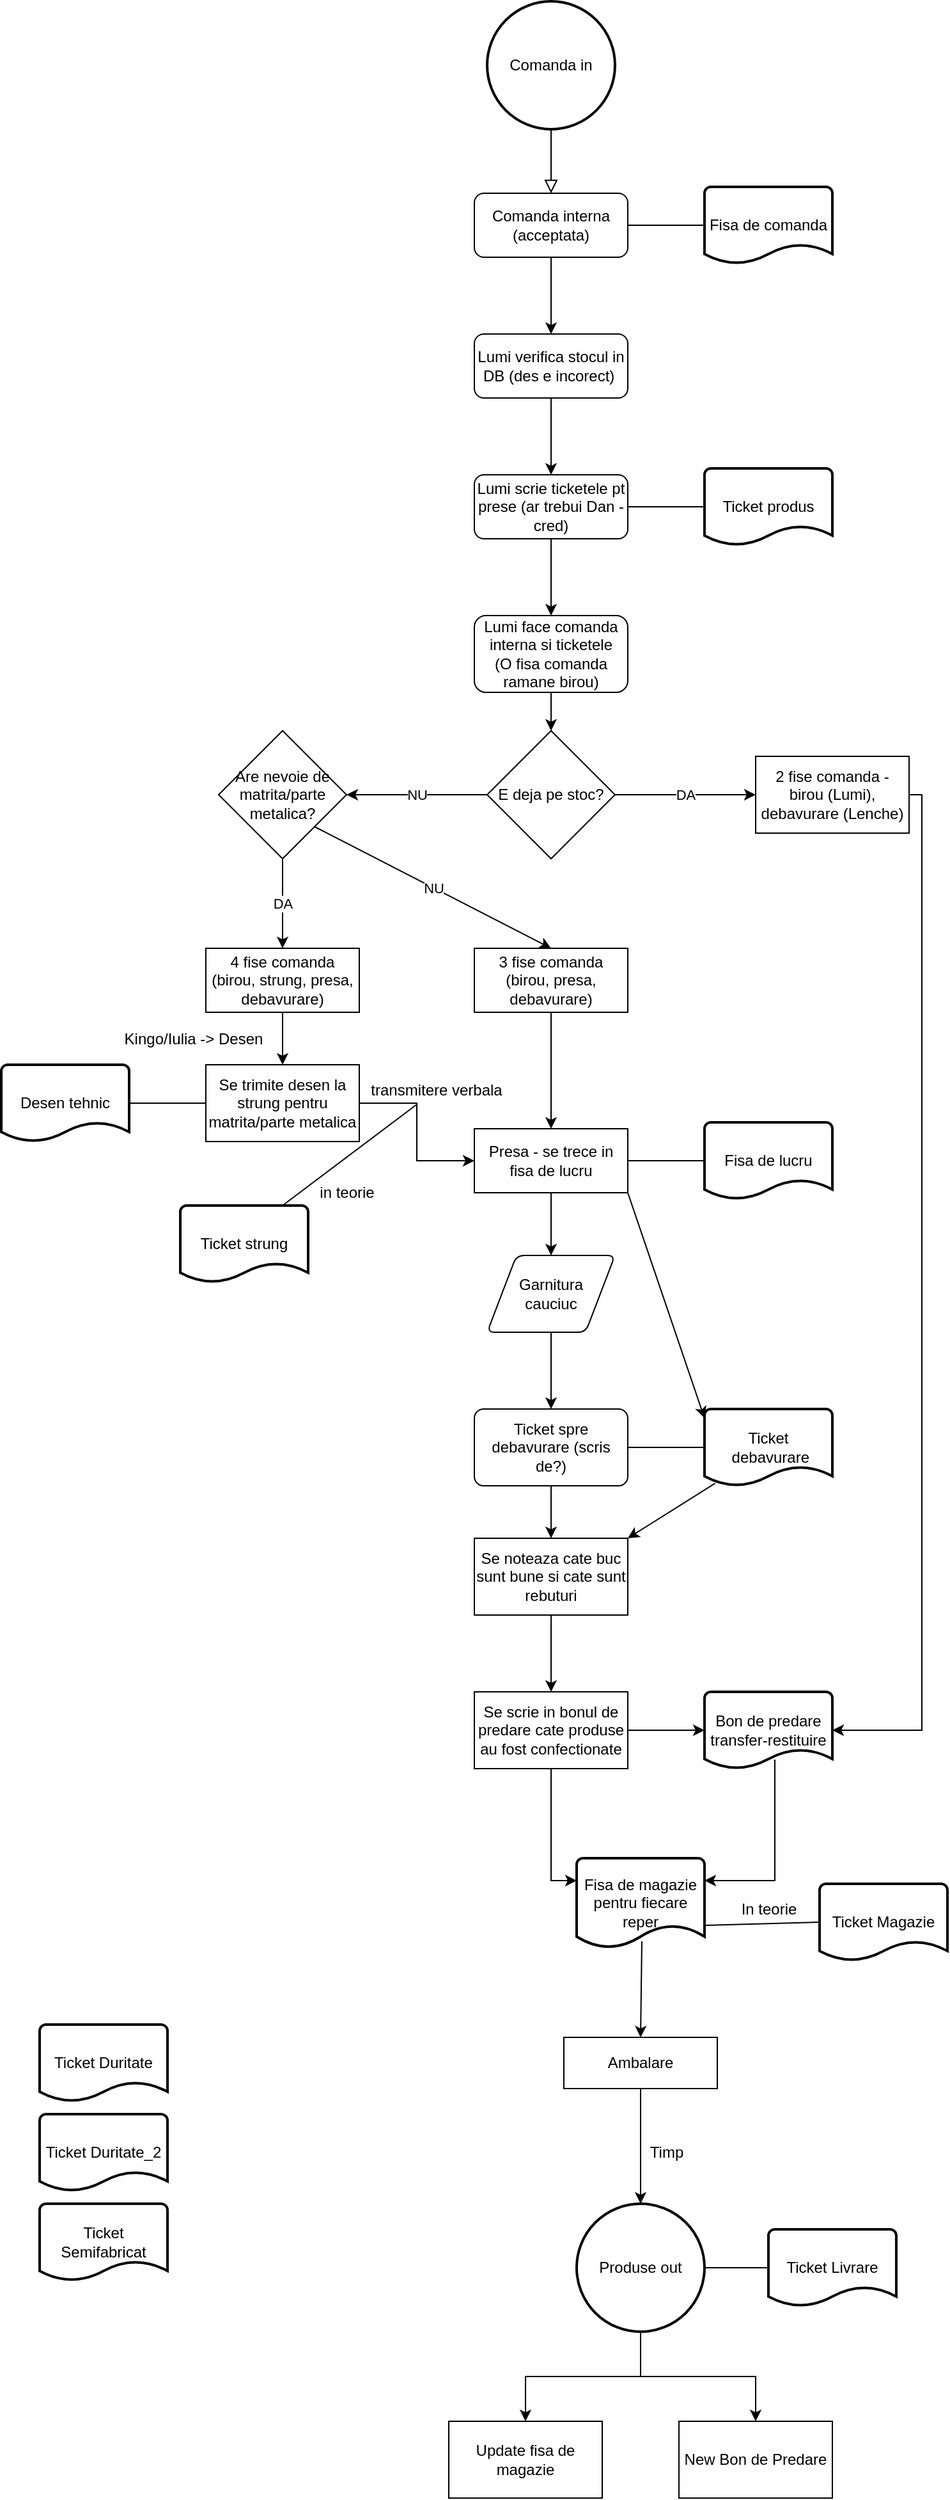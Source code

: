 <mxfile version="15.7.3" type="github">
  <diagram id="C5RBs43oDa-KdzZeNtuy" name="Page-1">
    <mxGraphModel dx="1185" dy="638" grid="1" gridSize="10" guides="1" tooltips="1" connect="1" arrows="1" fold="1" page="1" pageScale="1" pageWidth="827" pageHeight="1169" math="0" shadow="0">
      <root>
        <mxCell id="WIyWlLk6GJQsqaUBKTNV-0" />
        <mxCell id="WIyWlLk6GJQsqaUBKTNV-1" parent="WIyWlLk6GJQsqaUBKTNV-0" />
        <mxCell id="WIyWlLk6GJQsqaUBKTNV-2" value="" style="rounded=0;html=1;jettySize=auto;orthogonalLoop=1;fontSize=11;endArrow=block;endFill=0;endSize=8;strokeWidth=1;shadow=0;labelBackgroundColor=none;edgeStyle=orthogonalEdgeStyle;" parent="WIyWlLk6GJQsqaUBKTNV-1" edge="1">
          <mxGeometry relative="1" as="geometry">
            <mxPoint x="470" y="109" as="sourcePoint" />
            <mxPoint x="470" y="159" as="targetPoint" />
          </mxGeometry>
        </mxCell>
        <mxCell id="q8qoteSag4bHkMR6Cs9O-18" value="" style="edgeStyle=orthogonalEdgeStyle;rounded=0;orthogonalLoop=1;jettySize=auto;html=1;" parent="WIyWlLk6GJQsqaUBKTNV-1" source="q8qoteSag4bHkMR6Cs9O-1" edge="1">
          <mxGeometry relative="1" as="geometry">
            <mxPoint x="470" y="269" as="targetPoint" />
          </mxGeometry>
        </mxCell>
        <mxCell id="q8qoteSag4bHkMR6Cs9O-1" value="Comanda interna (acceptata)" style="rounded=1;whiteSpace=wrap;html=1;" parent="WIyWlLk6GJQsqaUBKTNV-1" vertex="1">
          <mxGeometry x="410" y="159" width="120" height="50" as="geometry" />
        </mxCell>
        <mxCell id="q8qoteSag4bHkMR6Cs9O-21" value="" style="edgeStyle=orthogonalEdgeStyle;rounded=0;orthogonalLoop=1;jettySize=auto;html=1;" parent="WIyWlLk6GJQsqaUBKTNV-1" source="q8qoteSag4bHkMR6Cs9O-19" edge="1">
          <mxGeometry relative="1" as="geometry">
            <mxPoint x="470" y="379" as="targetPoint" />
          </mxGeometry>
        </mxCell>
        <mxCell id="q8qoteSag4bHkMR6Cs9O-19" value="&lt;span&gt;Lumi verifica stocul in DB (des e incorect)&amp;nbsp;&lt;br&gt;&lt;/span&gt;" style="rounded=1;whiteSpace=wrap;html=1;" parent="WIyWlLk6GJQsqaUBKTNV-1" vertex="1">
          <mxGeometry x="410" y="269" width="120" height="50" as="geometry" />
        </mxCell>
        <mxCell id="q8qoteSag4bHkMR6Cs9O-29" value="" style="edgeStyle=orthogonalEdgeStyle;rounded=0;orthogonalLoop=1;jettySize=auto;html=1;" parent="WIyWlLk6GJQsqaUBKTNV-1" source="q8qoteSag4bHkMR6Cs9O-20" target="q8qoteSag4bHkMR6Cs9O-28" edge="1">
          <mxGeometry relative="1" as="geometry" />
        </mxCell>
        <mxCell id="q8qoteSag4bHkMR6Cs9O-20" value="Lumi scrie ticketele pt prese (ar trebui Dan - cred)" style="whiteSpace=wrap;html=1;rounded=1;" parent="WIyWlLk6GJQsqaUBKTNV-1" vertex="1">
          <mxGeometry x="410" y="379" width="120" height="50" as="geometry" />
        </mxCell>
        <mxCell id="q8qoteSag4bHkMR6Cs9O-31" value="" style="edgeStyle=orthogonalEdgeStyle;rounded=0;orthogonalLoop=1;jettySize=auto;html=1;entryX=0.5;entryY=0;entryDx=0;entryDy=0;" parent="WIyWlLk6GJQsqaUBKTNV-1" source="q8qoteSag4bHkMR6Cs9O-28" target="q8qoteSag4bHkMR6Cs9O-32" edge="1">
          <mxGeometry relative="1" as="geometry">
            <mxPoint x="470" y="619" as="targetPoint" />
          </mxGeometry>
        </mxCell>
        <mxCell id="q8qoteSag4bHkMR6Cs9O-28" value="Lumi face comanda interna si ticketele&lt;br&gt;(O fisa comanda ramane birou)" style="whiteSpace=wrap;html=1;rounded=1;" parent="WIyWlLk6GJQsqaUBKTNV-1" vertex="1">
          <mxGeometry x="410" y="489" width="120" height="60" as="geometry" />
        </mxCell>
        <mxCell id="q8qoteSag4bHkMR6Cs9O-42" value="NU" style="edgeStyle=orthogonalEdgeStyle;rounded=0;orthogonalLoop=1;jettySize=auto;html=1;exitX=0;exitY=0.5;exitDx=0;exitDy=0;" parent="WIyWlLk6GJQsqaUBKTNV-1" source="q8qoteSag4bHkMR6Cs9O-32" edge="1">
          <mxGeometry relative="1" as="geometry">
            <mxPoint x="310" y="629" as="targetPoint" />
          </mxGeometry>
        </mxCell>
        <mxCell id="q8qoteSag4bHkMR6Cs9O-32" value="E deja pe stoc?" style="rhombus;whiteSpace=wrap;html=1;rounded=0;" parent="WIyWlLk6GJQsqaUBKTNV-1" vertex="1">
          <mxGeometry x="420" y="579" width="100" height="100" as="geometry" />
        </mxCell>
        <mxCell id="q8qoteSag4bHkMR6Cs9O-33" value="2 fise comanda -&lt;br&gt;birou (Lumi), debavurare (Lenche)" style="whiteSpace=wrap;html=1;rounded=0;" parent="WIyWlLk6GJQsqaUBKTNV-1" vertex="1">
          <mxGeometry x="630" y="599" width="120" height="60" as="geometry" />
        </mxCell>
        <mxCell id="q8qoteSag4bHkMR6Cs9O-35" value="" style="endArrow=classic;html=1;rounded=0;entryX=0;entryY=0.5;entryDx=0;entryDy=0;exitX=1;exitY=0.5;exitDx=0;exitDy=0;" parent="WIyWlLk6GJQsqaUBKTNV-1" source="q8qoteSag4bHkMR6Cs9O-32" target="q8qoteSag4bHkMR6Cs9O-33" edge="1">
          <mxGeometry relative="1" as="geometry">
            <mxPoint x="560" y="669" as="sourcePoint" />
            <mxPoint x="560" y="659" as="targetPoint" />
          </mxGeometry>
        </mxCell>
        <mxCell id="q8qoteSag4bHkMR6Cs9O-36" value="DA" style="edgeLabel;resizable=0;html=1;align=center;verticalAlign=middle;rounded=0;" parent="q8qoteSag4bHkMR6Cs9O-35" connectable="0" vertex="1">
          <mxGeometry relative="1" as="geometry" />
        </mxCell>
        <mxCell id="q8qoteSag4bHkMR6Cs9O-44" value="Are nevoie de matrita/parte metalica?" style="rhombus;whiteSpace=wrap;html=1;rounded=0;strokeWidth=1;" parent="WIyWlLk6GJQsqaUBKTNV-1" vertex="1">
          <mxGeometry x="210" y="579" width="100" height="100" as="geometry" />
        </mxCell>
        <mxCell id="q8qoteSag4bHkMR6Cs9O-48" value="" style="endArrow=classic;html=1;rounded=0;exitX=0.5;exitY=1;exitDx=0;exitDy=0;entryX=0.5;entryY=0;entryDx=0;entryDy=0;" parent="WIyWlLk6GJQsqaUBKTNV-1" source="q8qoteSag4bHkMR6Cs9O-44" target="q8qoteSag4bHkMR6Cs9O-54" edge="1">
          <mxGeometry relative="1" as="geometry">
            <mxPoint x="450" y="549" as="sourcePoint" />
            <mxPoint x="260" y="759" as="targetPoint" />
          </mxGeometry>
        </mxCell>
        <mxCell id="q8qoteSag4bHkMR6Cs9O-49" value="DA" style="edgeLabel;resizable=0;html=1;align=center;verticalAlign=middle;rounded=0;strokeWidth=1;" parent="q8qoteSag4bHkMR6Cs9O-48" connectable="0" vertex="1">
          <mxGeometry relative="1" as="geometry" />
        </mxCell>
        <mxCell id="q8qoteSag4bHkMR6Cs9O-51" value="" style="endArrow=classic;html=1;rounded=0;exitX=1;exitY=1;exitDx=0;exitDy=0;entryX=0.5;entryY=0;entryDx=0;entryDy=0;" parent="WIyWlLk6GJQsqaUBKTNV-1" source="q8qoteSag4bHkMR6Cs9O-44" target="q8qoteSag4bHkMR6Cs9O-55" edge="1">
          <mxGeometry relative="1" as="geometry">
            <mxPoint x="420" y="549" as="sourcePoint" />
            <mxPoint x="470" y="749" as="targetPoint" />
          </mxGeometry>
        </mxCell>
        <mxCell id="q8qoteSag4bHkMR6Cs9O-52" value="NU" style="edgeLabel;resizable=0;html=1;align=center;verticalAlign=middle;rounded=0;strokeWidth=1;" parent="q8qoteSag4bHkMR6Cs9O-51" connectable="0" vertex="1">
          <mxGeometry relative="1" as="geometry" />
        </mxCell>
        <mxCell id="q8qoteSag4bHkMR6Cs9O-56" value="" style="edgeStyle=orthogonalEdgeStyle;rounded=0;orthogonalLoop=1;jettySize=auto;html=1;exitX=0.5;exitY=1;exitDx=0;exitDy=0;entryX=0.5;entryY=0;entryDx=0;entryDy=0;" parent="WIyWlLk6GJQsqaUBKTNV-1" source="q8qoteSag4bHkMR6Cs9O-55" edge="1" target="q8qoteSag4bHkMR6Cs9O-57">
          <mxGeometry relative="1" as="geometry">
            <mxPoint x="470" y="869" as="targetPoint" />
          </mxGeometry>
        </mxCell>
        <mxCell id="Afs2lG8B8gGuCiR9-58s-12" style="edgeStyle=orthogonalEdgeStyle;rounded=0;orthogonalLoop=1;jettySize=auto;html=1;exitX=0.5;exitY=1;exitDx=0;exitDy=0;entryX=0.5;entryY=0;entryDx=0;entryDy=0;" edge="1" parent="WIyWlLk6GJQsqaUBKTNV-1" source="q8qoteSag4bHkMR6Cs9O-54" target="Afs2lG8B8gGuCiR9-58s-14">
          <mxGeometry relative="1" as="geometry">
            <mxPoint x="260" y="924" as="targetPoint" />
          </mxGeometry>
        </mxCell>
        <mxCell id="q8qoteSag4bHkMR6Cs9O-54" value="4 fise comanda (birou, strung, presa, debavurare)" style="rounded=0;whiteSpace=wrap;html=1;strokeWidth=1;" parent="WIyWlLk6GJQsqaUBKTNV-1" vertex="1">
          <mxGeometry x="200" y="749" width="120" height="50" as="geometry" />
        </mxCell>
        <mxCell id="q8qoteSag4bHkMR6Cs9O-55" value="3 fise comanda&lt;br&gt;(birou, presa, debavurare)" style="rounded=0;whiteSpace=wrap;html=1;strokeWidth=1;" parent="WIyWlLk6GJQsqaUBKTNV-1" vertex="1">
          <mxGeometry x="410" y="749" width="120" height="50" as="geometry" />
        </mxCell>
        <mxCell id="Afs2lG8B8gGuCiR9-58s-2" value="" style="edgeStyle=orthogonalEdgeStyle;rounded=0;orthogonalLoop=1;jettySize=auto;html=1;entryX=0.5;entryY=0;entryDx=0;entryDy=0;" edge="1" parent="WIyWlLk6GJQsqaUBKTNV-1" source="q8qoteSag4bHkMR6Cs9O-57" target="Afs2lG8B8gGuCiR9-58s-3">
          <mxGeometry relative="1" as="geometry">
            <mxPoint x="470" y="994" as="targetPoint" />
          </mxGeometry>
        </mxCell>
        <mxCell id="q8qoteSag4bHkMR6Cs9O-57" value="Presa - se trece in fisa de lucru" style="rounded=0;whiteSpace=wrap;html=1;strokeWidth=1;" parent="WIyWlLk6GJQsqaUBKTNV-1" vertex="1">
          <mxGeometry x="410" y="890" width="120" height="50" as="geometry" />
        </mxCell>
        <mxCell id="q8qoteSag4bHkMR6Cs9O-61" value="Comanda in" style="strokeWidth=2;html=1;shape=mxgraph.flowchart.start_2;whiteSpace=wrap;rounded=0;" parent="WIyWlLk6GJQsqaUBKTNV-1" vertex="1">
          <mxGeometry x="420" y="9" width="100" height="100" as="geometry" />
        </mxCell>
        <UserObject label="Fisa de lucru" link="https://github.com/VladMiu/Vulcom/blob/main/Poze Documente Vulcom/fisadeLucru_etMinus.jpg" id="q8qoteSag4bHkMR6Cs9O-64">
          <mxCell style="strokeWidth=2;html=1;shape=mxgraph.flowchart.document2;whiteSpace=wrap;size=0.25;rounded=0;" parent="WIyWlLk6GJQsqaUBKTNV-1" vertex="1">
            <mxGeometry x="590" y="885" width="100" height="60" as="geometry" />
          </mxCell>
        </UserObject>
        <UserObject label="Fisa de comanda" link="https://github.com/VladMiu/Vulcom/blob/main/Poze Documente Vulcom/comandaInterna.jpg" id="q8qoteSag4bHkMR6Cs9O-66">
          <mxCell style="strokeWidth=2;html=1;shape=mxgraph.flowchart.document2;whiteSpace=wrap;size=0.25;rounded=0;" parent="WIyWlLk6GJQsqaUBKTNV-1" vertex="1">
            <mxGeometry x="590" y="154" width="100" height="60" as="geometry" />
          </mxCell>
        </UserObject>
        <UserObject label="Ticket produs" link="https://github.com/VladMiu/Vulcom/blob/main/Poze Documente Vulcom/ticket_toPresa.jpg" id="q8qoteSag4bHkMR6Cs9O-68">
          <mxCell style="strokeWidth=2;html=1;shape=mxgraph.flowchart.document2;whiteSpace=wrap;size=0.25;rounded=0;" parent="WIyWlLk6GJQsqaUBKTNV-1" vertex="1">
            <mxGeometry x="590" y="374" width="100" height="60" as="geometry" />
          </mxCell>
        </UserObject>
        <mxCell id="Afs2lG8B8gGuCiR9-58s-5" value="" style="edgeStyle=orthogonalEdgeStyle;rounded=0;orthogonalLoop=1;jettySize=auto;html=1;" edge="1" parent="WIyWlLk6GJQsqaUBKTNV-1" source="Afs2lG8B8gGuCiR9-58s-3" target="Afs2lG8B8gGuCiR9-58s-4">
          <mxGeometry relative="1" as="geometry" />
        </mxCell>
        <mxCell id="Afs2lG8B8gGuCiR9-58s-3" value="Garnitura &lt;br&gt;cauciuc" style="shape=parallelogram;html=1;strokeWidth=1;perimeter=parallelogramPerimeter;whiteSpace=wrap;rounded=1;arcSize=12;size=0.23;" vertex="1" parent="WIyWlLk6GJQsqaUBKTNV-1">
          <mxGeometry x="420" y="989" width="100" height="60" as="geometry" />
        </mxCell>
        <mxCell id="Afs2lG8B8gGuCiR9-58s-22" style="edgeStyle=orthogonalEdgeStyle;rounded=0;orthogonalLoop=1;jettySize=auto;html=1;exitX=0.5;exitY=1;exitDx=0;exitDy=0;" edge="1" parent="WIyWlLk6GJQsqaUBKTNV-1" source="Afs2lG8B8gGuCiR9-58s-4" target="Afs2lG8B8gGuCiR9-58s-23">
          <mxGeometry relative="1" as="geometry">
            <mxPoint x="470" y="1240" as="targetPoint" />
          </mxGeometry>
        </mxCell>
        <mxCell id="Afs2lG8B8gGuCiR9-58s-4" value="Ticket spre debavurare (scris de?)" style="whiteSpace=wrap;html=1;rounded=1;strokeWidth=1;arcSize=12;" vertex="1" parent="WIyWlLk6GJQsqaUBKTNV-1">
          <mxGeometry x="410" y="1109" width="120" height="60" as="geometry" />
        </mxCell>
        <UserObject label="Ticket&lt;br&gt;&amp;nbsp;debavurare" link="https://github.com/VladMiu/Vulcom/blob/main/Poze Documente Vulcom/ticket_toDebavurare.jpg" id="Afs2lG8B8gGuCiR9-58s-6">
          <mxCell style="strokeWidth=2;html=1;shape=mxgraph.flowchart.document2;whiteSpace=wrap;size=0.25;" vertex="1" parent="WIyWlLk6GJQsqaUBKTNV-1">
            <mxGeometry x="590" y="1109" width="100" height="60" as="geometry" />
          </mxCell>
        </UserObject>
        <mxCell id="Afs2lG8B8gGuCiR9-58s-20" style="edgeStyle=orthogonalEdgeStyle;rounded=0;orthogonalLoop=1;jettySize=auto;html=1;exitX=1;exitY=0.5;exitDx=0;exitDy=0;entryX=0;entryY=0.5;entryDx=0;entryDy=0;" edge="1" parent="WIyWlLk6GJQsqaUBKTNV-1" source="Afs2lG8B8gGuCiR9-58s-14" target="q8qoteSag4bHkMR6Cs9O-57">
          <mxGeometry relative="1" as="geometry">
            <mxPoint x="260" y="1000" as="targetPoint" />
          </mxGeometry>
        </mxCell>
        <mxCell id="Afs2lG8B8gGuCiR9-58s-14" value="Se trimite desen la strung pentru matrita/parte metalica" style="rounded=0;whiteSpace=wrap;html=1;" vertex="1" parent="WIyWlLk6GJQsqaUBKTNV-1">
          <mxGeometry x="200" y="840" width="120" height="60" as="geometry" />
        </mxCell>
        <mxCell id="Afs2lG8B8gGuCiR9-58s-15" value="Kingo/Iulia -&amp;gt; Desen" style="text;html=1;align=center;verticalAlign=middle;resizable=0;points=[];autosize=1;strokeColor=none;fillColor=none;" vertex="1" parent="WIyWlLk6GJQsqaUBKTNV-1">
          <mxGeometry x="130" y="810" width="120" height="20" as="geometry" />
        </mxCell>
        <mxCell id="Afs2lG8B8gGuCiR9-58s-16" value="" style="endArrow=classic;html=1;rounded=0;exitX=1;exitY=0.5;exitDx=0;exitDy=0;entryX=1;entryY=0.5;entryDx=0;entryDy=0;entryPerimeter=0;" edge="1" parent="WIyWlLk6GJQsqaUBKTNV-1" source="q8qoteSag4bHkMR6Cs9O-33" target="Afs2lG8B8gGuCiR9-58s-26">
          <mxGeometry width="50" height="50" relative="1" as="geometry">
            <mxPoint x="430" y="839" as="sourcePoint" />
            <mxPoint x="480" y="789" as="targetPoint" />
            <Array as="points">
              <mxPoint x="760" y="629" />
              <mxPoint x="760" y="1360" />
            </Array>
          </mxGeometry>
        </mxCell>
        <mxCell id="Afs2lG8B8gGuCiR9-58s-19" value="Desen tehnic" style="strokeWidth=2;html=1;shape=mxgraph.flowchart.document2;whiteSpace=wrap;size=0.25;" vertex="1" parent="WIyWlLk6GJQsqaUBKTNV-1">
          <mxGeometry x="40" y="840" width="100" height="60" as="geometry" />
        </mxCell>
        <mxCell id="Afs2lG8B8gGuCiR9-58s-21" value="transmitere verbala" style="text;html=1;align=center;verticalAlign=middle;resizable=0;points=[];autosize=1;strokeColor=none;fillColor=none;" vertex="1" parent="WIyWlLk6GJQsqaUBKTNV-1">
          <mxGeometry x="320" y="850" width="120" height="20" as="geometry" />
        </mxCell>
        <mxCell id="Afs2lG8B8gGuCiR9-58s-24" style="edgeStyle=orthogonalEdgeStyle;rounded=0;orthogonalLoop=1;jettySize=auto;html=1;exitX=0.5;exitY=1;exitDx=0;exitDy=0;entryX=0.5;entryY=0;entryDx=0;entryDy=0;" edge="1" parent="WIyWlLk6GJQsqaUBKTNV-1" source="Afs2lG8B8gGuCiR9-58s-23" target="Afs2lG8B8gGuCiR9-58s-27">
          <mxGeometry relative="1" as="geometry">
            <mxPoint x="470" y="1320" as="targetPoint" />
          </mxGeometry>
        </mxCell>
        <mxCell id="Afs2lG8B8gGuCiR9-58s-23" value="Se noteaza cate buc sunt bune si cate sunt rebuturi" style="rounded=0;whiteSpace=wrap;html=1;strokeWidth=1;" vertex="1" parent="WIyWlLk6GJQsqaUBKTNV-1">
          <mxGeometry x="410" y="1210" width="120" height="60" as="geometry" />
        </mxCell>
        <UserObject label="Bon de predare&lt;br&gt;transfer-restituire" link="https://github.com/VladMiu/Vulcom/blob/main/Poze Documente Vulcom/bondePredare_fata.jpg" id="Afs2lG8B8gGuCiR9-58s-26">
          <mxCell style="strokeWidth=2;html=1;shape=mxgraph.flowchart.document2;whiteSpace=wrap;size=0.25;" vertex="1" parent="WIyWlLk6GJQsqaUBKTNV-1">
            <mxGeometry x="590" y="1330" width="100" height="60" as="geometry" />
          </mxCell>
        </UserObject>
        <mxCell id="Afs2lG8B8gGuCiR9-58s-28" style="edgeStyle=orthogonalEdgeStyle;rounded=0;orthogonalLoop=1;jettySize=auto;html=1;exitX=1;exitY=0.5;exitDx=0;exitDy=0;entryX=0;entryY=0.5;entryDx=0;entryDy=0;entryPerimeter=0;" edge="1" parent="WIyWlLk6GJQsqaUBKTNV-1" source="Afs2lG8B8gGuCiR9-58s-27" target="Afs2lG8B8gGuCiR9-58s-26">
          <mxGeometry relative="1" as="geometry" />
        </mxCell>
        <mxCell id="Afs2lG8B8gGuCiR9-58s-32" style="edgeStyle=orthogonalEdgeStyle;rounded=0;orthogonalLoop=1;jettySize=auto;html=1;exitX=0.5;exitY=1;exitDx=0;exitDy=0;entryX=0;entryY=0.25;entryDx=0;entryDy=0;entryPerimeter=0;" edge="1" parent="WIyWlLk6GJQsqaUBKTNV-1" source="Afs2lG8B8gGuCiR9-58s-27" target="Afs2lG8B8gGuCiR9-58s-31">
          <mxGeometry relative="1" as="geometry" />
        </mxCell>
        <mxCell id="Afs2lG8B8gGuCiR9-58s-27" value="Se scrie in bonul de predare cate produse au fost confectionate" style="rounded=0;whiteSpace=wrap;html=1;strokeWidth=1;" vertex="1" parent="WIyWlLk6GJQsqaUBKTNV-1">
          <mxGeometry x="410" y="1330" width="120" height="60" as="geometry" />
        </mxCell>
        <UserObject label="Fisa de magazie&lt;br&gt;pentru fiecare reper" link="https://github.com/VladMiu/Vulcom/blob/main/Poze Documente Vulcom/fisadeMagazie.jpg" id="Afs2lG8B8gGuCiR9-58s-31">
          <mxCell style="strokeWidth=2;html=1;shape=mxgraph.flowchart.document2;whiteSpace=wrap;size=0.25;" vertex="1" parent="WIyWlLk6GJQsqaUBKTNV-1">
            <mxGeometry x="490" y="1460" width="100" height="70" as="geometry" />
          </mxCell>
        </UserObject>
        <mxCell id="Afs2lG8B8gGuCiR9-58s-33" style="edgeStyle=orthogonalEdgeStyle;rounded=0;orthogonalLoop=1;jettySize=auto;html=1;exitX=0.55;exitY=0.883;exitDx=0;exitDy=0;entryX=1;entryY=0.25;entryDx=0;entryDy=0;entryPerimeter=0;exitPerimeter=0;" edge="1" parent="WIyWlLk6GJQsqaUBKTNV-1" source="Afs2lG8B8gGuCiR9-58s-26" target="Afs2lG8B8gGuCiR9-58s-31">
          <mxGeometry relative="1" as="geometry">
            <mxPoint x="480" y="1400" as="sourcePoint" />
            <mxPoint x="550" y="1470" as="targetPoint" />
          </mxGeometry>
        </mxCell>
        <mxCell id="Afs2lG8B8gGuCiR9-58s-34" value="" style="endArrow=none;html=1;rounded=0;exitX=0;exitY=0.5;exitDx=0;exitDy=0;entryX=1;entryY=0.5;entryDx=0;entryDy=0;entryPerimeter=0;" edge="1" parent="WIyWlLk6GJQsqaUBKTNV-1" source="Afs2lG8B8gGuCiR9-58s-14" target="Afs2lG8B8gGuCiR9-58s-19">
          <mxGeometry width="50" height="50" relative="1" as="geometry">
            <mxPoint x="220" y="785" as="sourcePoint" />
            <mxPoint x="140" y="894" as="targetPoint" />
          </mxGeometry>
        </mxCell>
        <mxCell id="Afs2lG8B8gGuCiR9-58s-35" value="" style="endArrow=none;html=1;rounded=0;exitX=1;exitY=0.5;exitDx=0;exitDy=0;entryX=0;entryY=0.5;entryDx=0;entryDy=0;entryPerimeter=0;" edge="1" parent="WIyWlLk6GJQsqaUBKTNV-1" source="q8qoteSag4bHkMR6Cs9O-20" target="q8qoteSag4bHkMR6Cs9O-68">
          <mxGeometry width="50" height="50" relative="1" as="geometry">
            <mxPoint x="220" y="530" as="sourcePoint" />
            <mxPoint x="270" y="480" as="targetPoint" />
          </mxGeometry>
        </mxCell>
        <mxCell id="Afs2lG8B8gGuCiR9-58s-36" value="" style="endArrow=none;html=1;rounded=0;exitX=1;exitY=0.5;exitDx=0;exitDy=0;entryX=0;entryY=0.5;entryDx=0;entryDy=0;entryPerimeter=0;" edge="1" parent="WIyWlLk6GJQsqaUBKTNV-1" source="q8qoteSag4bHkMR6Cs9O-1" target="q8qoteSag4bHkMR6Cs9O-66">
          <mxGeometry width="50" height="50" relative="1" as="geometry">
            <mxPoint x="540" y="414" as="sourcePoint" />
            <mxPoint x="600" y="414" as="targetPoint" />
          </mxGeometry>
        </mxCell>
        <mxCell id="Afs2lG8B8gGuCiR9-58s-37" value="" style="endArrow=classic;html=1;rounded=0;exitX=0.51;exitY=0.929;exitDx=0;exitDy=0;exitPerimeter=0;entryX=0.5;entryY=0;entryDx=0;entryDy=0;" edge="1" parent="WIyWlLk6GJQsqaUBKTNV-1" source="Afs2lG8B8gGuCiR9-58s-31" target="Afs2lG8B8gGuCiR9-58s-38">
          <mxGeometry width="50" height="50" relative="1" as="geometry">
            <mxPoint x="220" y="1530" as="sourcePoint" />
            <mxPoint x="541" y="1590" as="targetPoint" />
          </mxGeometry>
        </mxCell>
        <mxCell id="Afs2lG8B8gGuCiR9-58s-39" style="edgeStyle=orthogonalEdgeStyle;rounded=0;orthogonalLoop=1;jettySize=auto;html=1;exitX=0.5;exitY=1;exitDx=0;exitDy=0;entryX=0.5;entryY=0;entryDx=0;entryDy=0;entryPerimeter=0;" edge="1" parent="WIyWlLk6GJQsqaUBKTNV-1" source="Afs2lG8B8gGuCiR9-58s-38" target="Afs2lG8B8gGuCiR9-58s-40">
          <mxGeometry relative="1" as="geometry">
            <mxPoint x="540" y="1690" as="targetPoint" />
          </mxGeometry>
        </mxCell>
        <mxCell id="Afs2lG8B8gGuCiR9-58s-38" value="Ambalare" style="rounded=0;whiteSpace=wrap;html=1;strokeWidth=1;" vertex="1" parent="WIyWlLk6GJQsqaUBKTNV-1">
          <mxGeometry x="480" y="1600" width="120" height="40" as="geometry" />
        </mxCell>
        <mxCell id="Afs2lG8B8gGuCiR9-58s-45" value="" style="edgeStyle=orthogonalEdgeStyle;rounded=0;orthogonalLoop=1;jettySize=auto;html=1;" edge="1" parent="WIyWlLk6GJQsqaUBKTNV-1" source="Afs2lG8B8gGuCiR9-58s-40" target="Afs2lG8B8gGuCiR9-58s-44">
          <mxGeometry relative="1" as="geometry" />
        </mxCell>
        <mxCell id="Afs2lG8B8gGuCiR9-58s-47" value="" style="edgeStyle=orthogonalEdgeStyle;rounded=0;orthogonalLoop=1;jettySize=auto;html=1;" edge="1" parent="WIyWlLk6GJQsqaUBKTNV-1" source="Afs2lG8B8gGuCiR9-58s-40" target="Afs2lG8B8gGuCiR9-58s-46">
          <mxGeometry relative="1" as="geometry" />
        </mxCell>
        <mxCell id="Afs2lG8B8gGuCiR9-58s-40" value="Produse out" style="strokeWidth=2;html=1;shape=mxgraph.flowchart.start_2;whiteSpace=wrap;" vertex="1" parent="WIyWlLk6GJQsqaUBKTNV-1">
          <mxGeometry x="490" y="1730" width="100" height="100" as="geometry" />
        </mxCell>
        <mxCell id="Afs2lG8B8gGuCiR9-58s-41" value="Timp" style="text;html=1;align=center;verticalAlign=middle;resizable=0;points=[];autosize=1;strokeColor=none;fillColor=none;" vertex="1" parent="WIyWlLk6GJQsqaUBKTNV-1">
          <mxGeometry x="540" y="1680" width="40" height="20" as="geometry" />
        </mxCell>
        <mxCell id="Afs2lG8B8gGuCiR9-58s-42" value="" style="endArrow=none;html=1;rounded=0;exitX=1;exitY=0.5;exitDx=0;exitDy=0;entryX=0;entryY=0.5;entryDx=0;entryDy=0;entryPerimeter=0;" edge="1" parent="WIyWlLk6GJQsqaUBKTNV-1" source="q8qoteSag4bHkMR6Cs9O-57" target="q8qoteSag4bHkMR6Cs9O-64">
          <mxGeometry width="50" height="50" relative="1" as="geometry">
            <mxPoint x="190" y="820" as="sourcePoint" />
            <mxPoint x="240" y="770" as="targetPoint" />
          </mxGeometry>
        </mxCell>
        <mxCell id="Afs2lG8B8gGuCiR9-58s-43" value="" style="endArrow=none;html=1;rounded=0;exitX=1;exitY=0.5;exitDx=0;exitDy=0;entryX=0;entryY=0.5;entryDx=0;entryDy=0;entryPerimeter=0;" edge="1" parent="WIyWlLk6GJQsqaUBKTNV-1" source="Afs2lG8B8gGuCiR9-58s-4" target="Afs2lG8B8gGuCiR9-58s-6">
          <mxGeometry width="50" height="50" relative="1" as="geometry">
            <mxPoint x="190" y="1120" as="sourcePoint" />
            <mxPoint x="240" y="1070" as="targetPoint" />
          </mxGeometry>
        </mxCell>
        <UserObject label="New Bon de Predare" link="https://github.com/VladMiu/Vulcom/blob/main/Poze Documente Vulcom/bondePredare_fata.jpg" id="Afs2lG8B8gGuCiR9-58s-44">
          <mxCell style="whiteSpace=wrap;html=1;strokeWidth=1;" vertex="1" parent="WIyWlLk6GJQsqaUBKTNV-1">
            <mxGeometry x="570" y="1900" width="120" height="60" as="geometry" />
          </mxCell>
        </UserObject>
        <UserObject label="Update fisa de magazie" link="https://github.com/VladMiu/Vulcom/blob/main/Poze Documente Vulcom/fisadeMagazie.jpg" id="Afs2lG8B8gGuCiR9-58s-46">
          <mxCell style="whiteSpace=wrap;html=1;strokeWidth=1;" vertex="1" parent="WIyWlLk6GJQsqaUBKTNV-1">
            <mxGeometry x="390" y="1900" width="120" height="60" as="geometry" />
          </mxCell>
        </UserObject>
        <mxCell id="Afs2lG8B8gGuCiR9-58s-48" value="" style="endArrow=none;html=1;rounded=0;exitX=1;exitY=0.5;exitDx=0;exitDy=0;exitPerimeter=0;" edge="1" parent="WIyWlLk6GJQsqaUBKTNV-1" source="Afs2lG8B8gGuCiR9-58s-40" target="Afs2lG8B8gGuCiR9-58s-49">
          <mxGeometry width="50" height="50" relative="1" as="geometry">
            <mxPoint x="190" y="1740" as="sourcePoint" />
            <mxPoint x="640" y="1780" as="targetPoint" />
          </mxGeometry>
        </mxCell>
        <UserObject label="Ticket Livrare" link="https://github.com/VladMiu/Vulcom/blob/main/Poze Documente Vulcom/ticketLivrare .jpg" id="Afs2lG8B8gGuCiR9-58s-49">
          <mxCell style="strokeWidth=2;html=1;shape=mxgraph.flowchart.document2;whiteSpace=wrap;size=0.25;" vertex="1" parent="WIyWlLk6GJQsqaUBKTNV-1">
            <mxGeometry x="640" y="1750" width="100" height="60" as="geometry" />
          </mxCell>
        </UserObject>
        <mxCell id="Afs2lG8B8gGuCiR9-58s-50" value="" style="endArrow=none;html=1;rounded=0;exitX=1;exitY=0.75;exitDx=0;exitDy=0;exitPerimeter=0;entryX=0;entryY=0.5;entryDx=0;entryDy=0;entryPerimeter=0;" edge="1" parent="WIyWlLk6GJQsqaUBKTNV-1" source="Afs2lG8B8gGuCiR9-58s-31" target="Afs2lG8B8gGuCiR9-58s-52">
          <mxGeometry width="50" height="50" relative="1" as="geometry">
            <mxPoint x="190" y="1540" as="sourcePoint" />
            <mxPoint x="690" y="1513" as="targetPoint" />
          </mxGeometry>
        </mxCell>
        <mxCell id="Afs2lG8B8gGuCiR9-58s-51" value="In teorie" style="text;html=1;align=center;verticalAlign=middle;resizable=0;points=[];autosize=1;strokeColor=none;fillColor=none;" vertex="1" parent="WIyWlLk6GJQsqaUBKTNV-1">
          <mxGeometry x="610" y="1490" width="60" height="20" as="geometry" />
        </mxCell>
        <UserObject label="Ticket Magazie" link="https://github.com/VladMiu/Vulcom/blob/main/Poze Documente Vulcom/ticketMagazie.jpg" id="Afs2lG8B8gGuCiR9-58s-52">
          <mxCell style="strokeWidth=2;html=1;shape=mxgraph.flowchart.document2;whiteSpace=wrap;size=0.25;" vertex="1" parent="WIyWlLk6GJQsqaUBKTNV-1">
            <mxGeometry x="680" y="1480" width="100" height="60" as="geometry" />
          </mxCell>
        </UserObject>
        <mxCell id="Afs2lG8B8gGuCiR9-58s-53" value="" style="endArrow=none;html=1;rounded=0;entryX=0.375;entryY=1.05;entryDx=0;entryDy=0;entryPerimeter=0;" edge="1" parent="WIyWlLk6GJQsqaUBKTNV-1" target="Afs2lG8B8gGuCiR9-58s-21">
          <mxGeometry width="50" height="50" relative="1" as="geometry">
            <mxPoint x="260" y="950" as="sourcePoint" />
            <mxPoint x="240" y="790" as="targetPoint" />
          </mxGeometry>
        </mxCell>
        <mxCell id="Afs2lG8B8gGuCiR9-58s-54" value="in teorie" style="text;html=1;align=center;verticalAlign=middle;resizable=0;points=[];autosize=1;strokeColor=none;fillColor=none;" vertex="1" parent="WIyWlLk6GJQsqaUBKTNV-1">
          <mxGeometry x="280" y="930" width="60" height="20" as="geometry" />
        </mxCell>
        <UserObject label="Ticket strung" link="https://github.com/VladMiu/Vulcom/blob/main/Poze Documente Vulcom/ticketStrung.jpg" id="Afs2lG8B8gGuCiR9-58s-55">
          <mxCell style="strokeWidth=2;html=1;shape=mxgraph.flowchart.document2;whiteSpace=wrap;size=0.25;" vertex="1" parent="WIyWlLk6GJQsqaUBKTNV-1">
            <mxGeometry x="180" y="950" width="100" height="60" as="geometry" />
          </mxCell>
        </UserObject>
        <UserObject label="Ticket Duritate" link="https://github.com/VladMiu/Vulcom/blob/main/Poze Documente Vulcom/ticketDuritate.jpg" id="Afs2lG8B8gGuCiR9-58s-56">
          <mxCell style="strokeWidth=2;html=1;shape=mxgraph.flowchart.document2;whiteSpace=wrap;size=0.25;" vertex="1" parent="WIyWlLk6GJQsqaUBKTNV-1">
            <mxGeometry x="70" y="1590" width="100" height="60" as="geometry" />
          </mxCell>
        </UserObject>
        <UserObject label="Ticket Duritate_2" link="https://github.com/VladMiu/Vulcom/blob/main/Poze Documente Vulcom/ticketDuritate_2.jpg" id="Afs2lG8B8gGuCiR9-58s-57">
          <mxCell style="strokeWidth=2;html=1;shape=mxgraph.flowchart.document2;whiteSpace=wrap;size=0.25;" vertex="1" parent="WIyWlLk6GJQsqaUBKTNV-1">
            <mxGeometry x="70" y="1660" width="100" height="60" as="geometry" />
          </mxCell>
        </UserObject>
        <UserObject label="Ticket Semifabricat" link="https://github.com/VladMiu/Vulcom/blob/main/Poze Documente Vulcom/ticketSemifabricat.jpg" id="Afs2lG8B8gGuCiR9-58s-58">
          <mxCell style="strokeWidth=2;html=1;shape=mxgraph.flowchart.document2;whiteSpace=wrap;size=0.25;" vertex="1" parent="WIyWlLk6GJQsqaUBKTNV-1">
            <mxGeometry x="70" y="1730" width="100" height="60" as="geometry" />
          </mxCell>
        </UserObject>
        <mxCell id="Afs2lG8B8gGuCiR9-58s-60" value="" style="endArrow=classic;html=1;rounded=0;exitX=1;exitY=1;exitDx=0;exitDy=0;entryX=0;entryY=0.119;entryDx=0;entryDy=0;entryPerimeter=0;" edge="1" parent="WIyWlLk6GJQsqaUBKTNV-1" source="q8qoteSag4bHkMR6Cs9O-57" target="Afs2lG8B8gGuCiR9-58s-6">
          <mxGeometry width="50" height="50" relative="1" as="geometry">
            <mxPoint x="360" y="1060" as="sourcePoint" />
            <mxPoint x="590" y="1109" as="targetPoint" />
          </mxGeometry>
        </mxCell>
        <mxCell id="Afs2lG8B8gGuCiR9-58s-61" value="" style="endArrow=classic;html=1;rounded=0;exitX=0.083;exitY=0.967;exitDx=0;exitDy=0;exitPerimeter=0;entryX=1;entryY=0;entryDx=0;entryDy=0;" edge="1" parent="WIyWlLk6GJQsqaUBKTNV-1" source="Afs2lG8B8gGuCiR9-58s-6" target="Afs2lG8B8gGuCiR9-58s-23">
          <mxGeometry width="50" height="50" relative="1" as="geometry">
            <mxPoint x="360" y="1060" as="sourcePoint" />
            <mxPoint x="410" y="1010" as="targetPoint" />
          </mxGeometry>
        </mxCell>
      </root>
    </mxGraphModel>
  </diagram>
</mxfile>
